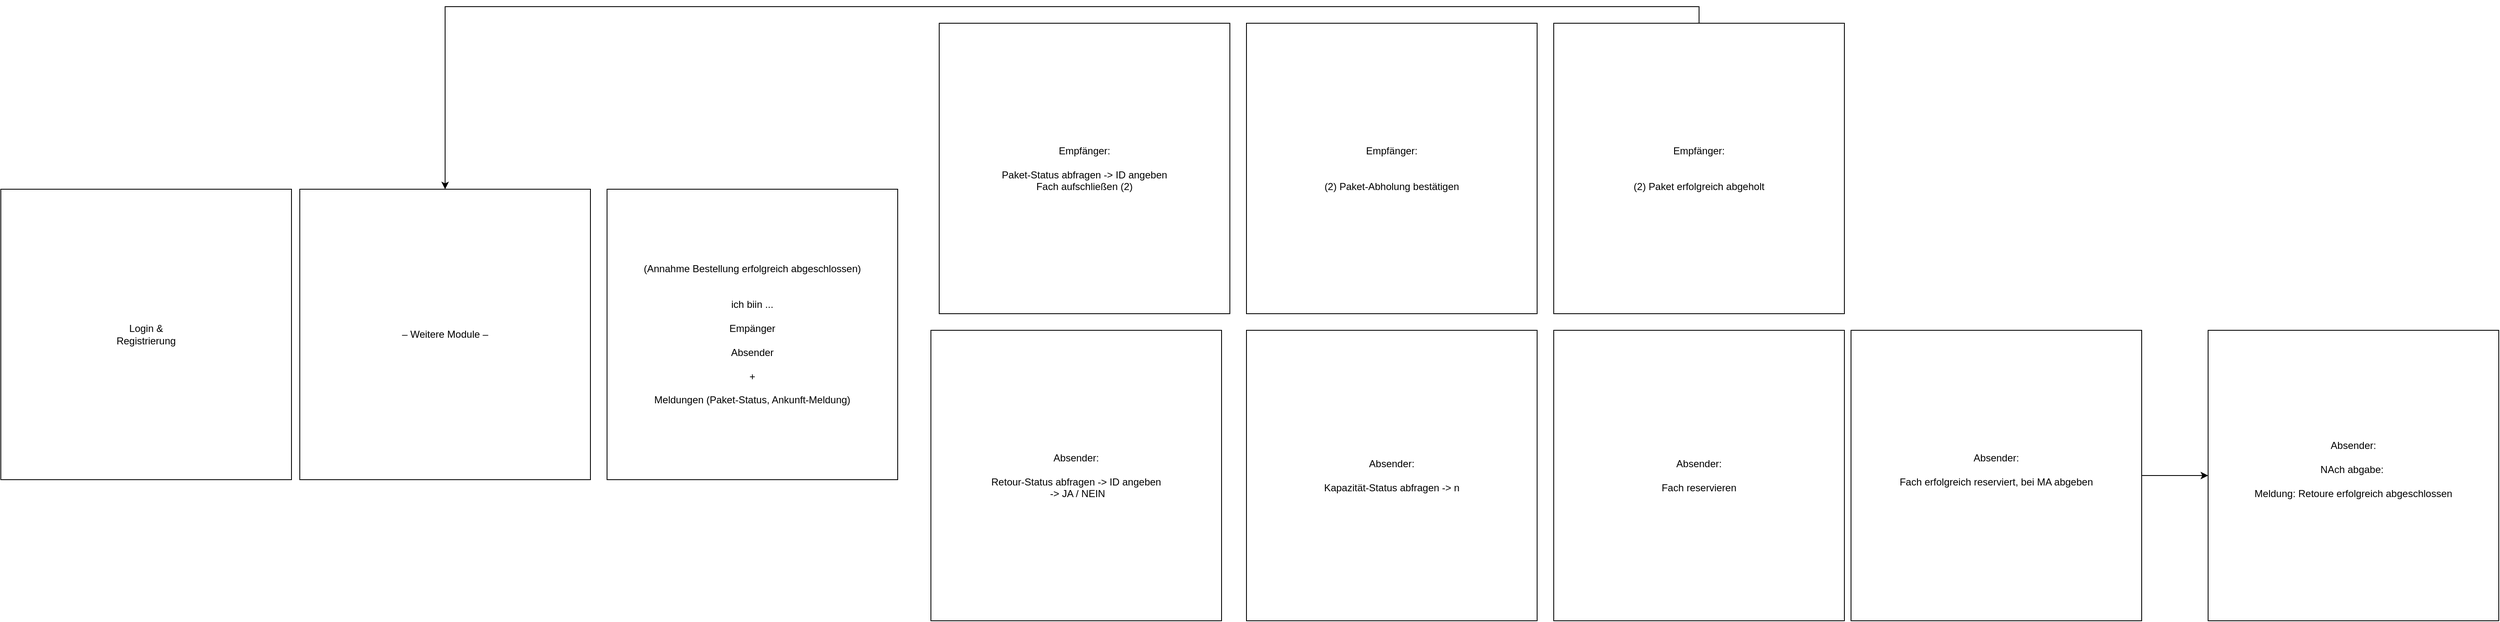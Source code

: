 <mxfile version="14.7.0" type="device"><diagram id="TVJdxs4zLAnOXYHUfSDr" name="Page-1"><mxGraphModel dx="2198" dy="1838" grid="1" gridSize="10" guides="1" tooltips="1" connect="1" arrows="1" fold="1" page="1" pageScale="1" pageWidth="850" pageHeight="1100" math="0" shadow="0"><root><mxCell id="0"/><mxCell id="1" parent="0"/><mxCell id="7YHEVJMCsyQj0o-GUprT-1" value="&lt;div&gt;(Annahme Bestellung erfolgreich abgeschlossen)&lt;br&gt;&lt;/div&gt;&lt;div&gt;&lt;br&gt;&lt;/div&gt;&lt;div&gt;&lt;br&gt;&lt;/div&gt;&lt;div&gt;ich biin ... &lt;br&gt;&lt;/div&gt;&lt;div&gt;&lt;br&gt;&lt;/div&gt;&lt;div&gt;Empänger&lt;/div&gt;&lt;div&gt;&lt;br&gt;&lt;/div&gt;&lt;div&gt;Absender&lt;br&gt;&lt;/div&gt;&lt;div&gt;&lt;br&gt;&lt;/div&gt;&lt;div&gt;+ &lt;br&gt;&lt;/div&gt;&lt;div&gt;&lt;br&gt;&lt;/div&gt;&lt;div&gt;Meldungen (Paket-Status, Ankunft-Meldung)&lt;br&gt;&lt;/div&gt;" style="whiteSpace=wrap;html=1;aspect=fixed;" vertex="1" parent="1"><mxGeometry x="580" y="130" width="350" height="350" as="geometry"/></mxCell><mxCell id="7YHEVJMCsyQj0o-GUprT-2" value="&lt;div&gt;Login &amp;amp;&lt;/div&gt;&lt;div&gt;Registrierung&lt;br&gt;&lt;/div&gt;" style="whiteSpace=wrap;html=1;aspect=fixed;" vertex="1" parent="1"><mxGeometry x="-150" y="130" width="350" height="350" as="geometry"/></mxCell><mxCell id="7YHEVJMCsyQj0o-GUprT-3" value="– Weitere Module –" style="whiteSpace=wrap;html=1;aspect=fixed;" vertex="1" parent="1"><mxGeometry x="210" y="130" width="350" height="350" as="geometry"/></mxCell><mxCell id="7YHEVJMCsyQj0o-GUprT-4" value="&lt;div&gt;Empfänger: &lt;br&gt;&lt;/div&gt;&lt;div&gt;&lt;br&gt;&lt;/div&gt;&lt;div&gt;Paket-Status abfragen -&amp;gt; ID angeben&lt;br&gt;&lt;/div&gt;&lt;div&gt;Fach aufschließen (2) &lt;br&gt;&lt;/div&gt;" style="whiteSpace=wrap;html=1;aspect=fixed;" vertex="1" parent="1"><mxGeometry x="980" y="-70" width="350" height="350" as="geometry"/></mxCell><mxCell id="7YHEVJMCsyQj0o-GUprT-5" value="&lt;div&gt;Absender: &lt;br&gt;&lt;/div&gt;&lt;div&gt;&lt;br&gt;&lt;/div&gt;&lt;div&gt;Retour-Status abfragen -&amp;gt; ID angeben&lt;br&gt;&lt;/div&gt;&amp;nbsp;-&amp;gt; JA / NEIN" style="whiteSpace=wrap;html=1;aspect=fixed;" vertex="1" parent="1"><mxGeometry x="970" y="300" width="350" height="350" as="geometry"/></mxCell><mxCell id="7YHEVJMCsyQj0o-GUprT-6" value="&lt;div&gt;Empfänger: &lt;br&gt;&lt;/div&gt;&lt;div&gt;&lt;br&gt;&lt;/div&gt;&lt;div&gt;&lt;br&gt;&lt;/div&gt;&lt;div&gt;(2) Paket-Abholung bestätigen&lt;br&gt;&lt;/div&gt;" style="whiteSpace=wrap;html=1;aspect=fixed;" vertex="1" parent="1"><mxGeometry x="1350" y="-70" width="350" height="350" as="geometry"/></mxCell><mxCell id="7YHEVJMCsyQj0o-GUprT-8" style="edgeStyle=orthogonalEdgeStyle;rounded=0;orthogonalLoop=1;jettySize=auto;html=1;exitX=0.5;exitY=0;exitDx=0;exitDy=0;entryX=0.5;entryY=0;entryDx=0;entryDy=0;" edge="1" parent="1" source="7YHEVJMCsyQj0o-GUprT-7" target="7YHEVJMCsyQj0o-GUprT-3"><mxGeometry relative="1" as="geometry"/></mxCell><mxCell id="7YHEVJMCsyQj0o-GUprT-7" value="&lt;div&gt;Empfänger: &lt;br&gt;&lt;/div&gt;&lt;div&gt;&lt;br&gt;&lt;/div&gt;&lt;div&gt;&lt;br&gt;&lt;/div&gt;&lt;div&gt;(2) Paket erfolgreich abgeholt&lt;br&gt;&lt;/div&gt;" style="whiteSpace=wrap;html=1;aspect=fixed;" vertex="1" parent="1"><mxGeometry x="1720" y="-70" width="350" height="350" as="geometry"/></mxCell><mxCell id="7YHEVJMCsyQj0o-GUprT-9" value="&lt;div&gt;Absender: &lt;br&gt;&lt;/div&gt;&lt;div&gt;&lt;br&gt;&lt;/div&gt;&lt;div&gt;Kapazität-Status abfragen -&amp;gt; n &lt;br&gt;&lt;/div&gt;" style="whiteSpace=wrap;html=1;aspect=fixed;" vertex="1" parent="1"><mxGeometry x="1350" y="300" width="350" height="350" as="geometry"/></mxCell><mxCell id="7YHEVJMCsyQj0o-GUprT-11" value="&lt;div&gt;Absender: &lt;br&gt;&lt;/div&gt;&lt;div&gt;&lt;br&gt;&lt;/div&gt;&lt;div&gt;Fach reservieren&lt;br&gt;&lt;/div&gt;" style="whiteSpace=wrap;html=1;aspect=fixed;" vertex="1" parent="1"><mxGeometry x="1720" y="300" width="350" height="350" as="geometry"/></mxCell><mxCell id="7YHEVJMCsyQj0o-GUprT-14" value="" style="edgeStyle=orthogonalEdgeStyle;rounded=0;orthogonalLoop=1;jettySize=auto;html=1;" edge="1" parent="1" source="7YHEVJMCsyQj0o-GUprT-12" target="7YHEVJMCsyQj0o-GUprT-13"><mxGeometry relative="1" as="geometry"/></mxCell><mxCell id="7YHEVJMCsyQj0o-GUprT-12" value="&lt;div&gt;Absender: &lt;br&gt;&lt;/div&gt;&lt;div&gt;&lt;br&gt;&lt;/div&gt;&lt;div&gt;Fach erfolgreich reserviert, bei MA abgeben&lt;br&gt;&lt;/div&gt;&lt;div&gt;&lt;br&gt;&lt;/div&gt;" style="whiteSpace=wrap;html=1;aspect=fixed;" vertex="1" parent="1"><mxGeometry x="2078" y="300" width="350" height="350" as="geometry"/></mxCell><mxCell id="7YHEVJMCsyQj0o-GUprT-13" value="&lt;div&gt;Absender: &lt;br&gt;&lt;/div&gt;&lt;div&gt;&lt;br&gt;&lt;/div&gt;&lt;div&gt;NAch abgabe:&amp;nbsp;&lt;/div&gt;&lt;div&gt;&lt;br&gt;&lt;/div&gt;&lt;div&gt;Meldung: Retoure erfolgreich abgeschlossen&lt;br&gt;&lt;/div&gt;&lt;div&gt;&lt;br&gt;&lt;/div&gt;" style="whiteSpace=wrap;html=1;aspect=fixed;" vertex="1" parent="1"><mxGeometry x="2508" y="300" width="350" height="350" as="geometry"/></mxCell></root></mxGraphModel></diagram></mxfile>